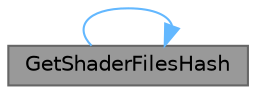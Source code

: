 digraph "GetShaderFilesHash"
{
 // INTERACTIVE_SVG=YES
 // LATEX_PDF_SIZE
  bgcolor="transparent";
  edge [fontname=Helvetica,fontsize=10,labelfontname=Helvetica,labelfontsize=10];
  node [fontname=Helvetica,fontsize=10,shape=box,height=0.2,width=0.4];
  rankdir="LR";
  Node1 [id="Node000001",label="GetShaderFilesHash",height=0.2,width=0.4,color="gray40", fillcolor="grey60", style="filled", fontcolor="black",tooltip="Calculates a Hash for the list of filenames if it does not already exist in the Hash cache."];
  Node1 -> Node1 [id="edge1_Node000001_Node000001",color="steelblue1",style="solid",tooltip=" "];
}
